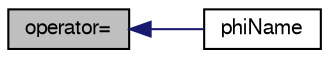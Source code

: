 digraph "operator="
{
  bgcolor="transparent";
  edge [fontname="FreeSans",fontsize="10",labelfontname="FreeSans",labelfontsize="10"];
  node [fontname="FreeSans",fontsize="10",shape=record];
  rankdir="LR";
  Node204 [label="operator=",height=0.2,width=0.4,color="black", fillcolor="grey75", style="filled", fontcolor="black"];
  Node204 -> Node205 [dir="back",color="midnightblue",fontsize="10",style="solid",fontname="FreeSans"];
  Node205 [label="phiName",height=0.2,width=0.4,color="black",URL="$a22214.html#af3611c0522ed39b97ba8dac66df12e73",tooltip="Return reference to the name of phi to allow adjustment. "];
}

